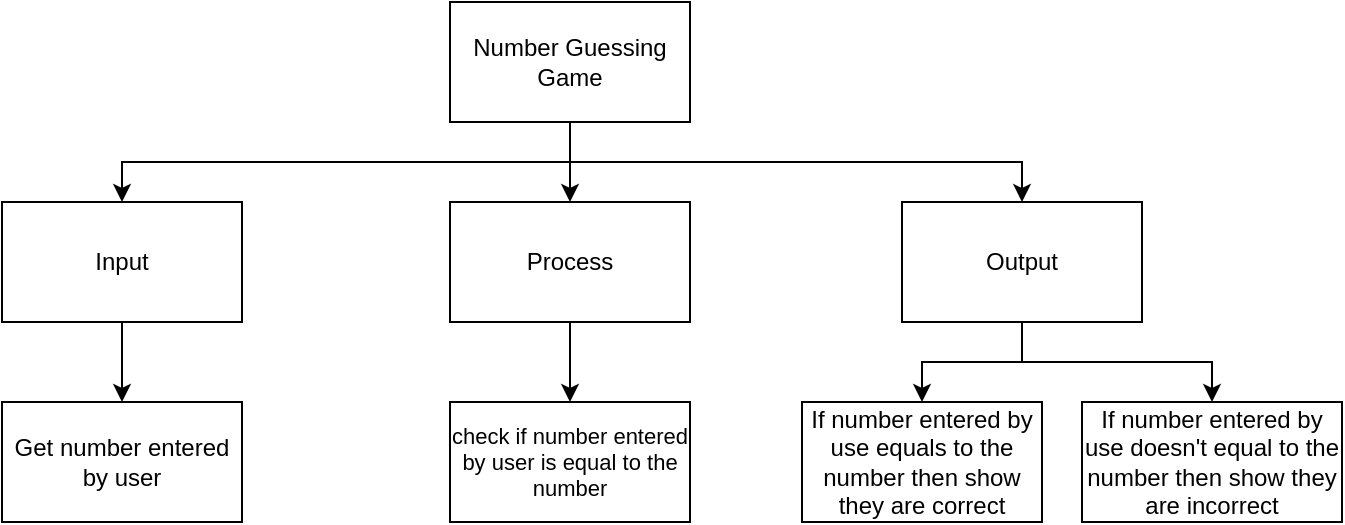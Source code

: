 <mxfile>
    <diagram id="9kbHqE3QFnKJCNtmBCzu" name="Top Down">
        <mxGraphModel dx="690" dy="564" grid="1" gridSize="10" guides="1" tooltips="1" connect="1" arrows="1" fold="1" page="1" pageScale="1" pageWidth="827" pageHeight="1169" math="0" shadow="0">
            <root>
                <mxCell id="0"/>
                <mxCell id="1" parent="0"/>
                <mxCell id="9" style="edgeStyle=orthogonalEdgeStyle;html=1;entryX=0.5;entryY=0;entryDx=0;entryDy=0;rounded=0;" parent="1" source="2" target="4" edge="1">
                    <mxGeometry relative="1" as="geometry"/>
                </mxCell>
                <mxCell id="10" style="edgeStyle=orthogonalEdgeStyle;shape=connector;rounded=0;html=1;entryX=0.5;entryY=0;entryDx=0;entryDy=0;labelBackgroundColor=default;fontFamily=Helvetica;fontSize=11;fontColor=default;endArrow=classic;strokeColor=default;" parent="1" source="2" target="3" edge="1">
                    <mxGeometry relative="1" as="geometry">
                        <Array as="points">
                            <mxPoint x="414" y="200"/>
                            <mxPoint x="190" y="200"/>
                        </Array>
                    </mxGeometry>
                </mxCell>
                <mxCell id="11" style="edgeStyle=orthogonalEdgeStyle;shape=connector;rounded=0;html=1;entryX=0.5;entryY=0;entryDx=0;entryDy=0;labelBackgroundColor=default;fontFamily=Helvetica;fontSize=11;fontColor=default;endArrow=classic;strokeColor=default;" parent="1" source="2" target="5" edge="1">
                    <mxGeometry relative="1" as="geometry">
                        <Array as="points">
                            <mxPoint x="414" y="200"/>
                            <mxPoint x="640" y="200"/>
                        </Array>
                    </mxGeometry>
                </mxCell>
                <mxCell id="2" value="Number Guessing Game" style="rounded=0;whiteSpace=wrap;html=1;" parent="1" vertex="1">
                    <mxGeometry x="354" y="120" width="120" height="60" as="geometry"/>
                </mxCell>
                <mxCell id="14" style="edgeStyle=orthogonalEdgeStyle;shape=connector;rounded=0;html=1;entryX=0.5;entryY=0;entryDx=0;entryDy=0;labelBackgroundColor=default;fontFamily=Helvetica;fontSize=11;fontColor=default;endArrow=classic;strokeColor=default;" parent="1" source="3" target="6" edge="1">
                    <mxGeometry relative="1" as="geometry"/>
                </mxCell>
                <mxCell id="3" value="Input" style="rounded=0;whiteSpace=wrap;html=1;" parent="1" vertex="1">
                    <mxGeometry x="130" y="220" width="120" height="60" as="geometry"/>
                </mxCell>
                <mxCell id="18" style="edgeStyle=orthogonalEdgeStyle;html=1;entryX=0.5;entryY=0;entryDx=0;entryDy=0;rounded=0;" edge="1" parent="1" source="4" target="16">
                    <mxGeometry relative="1" as="geometry"/>
                </mxCell>
                <mxCell id="4" value="Process" style="rounded=0;whiteSpace=wrap;html=1;" parent="1" vertex="1">
                    <mxGeometry x="354" y="220" width="120" height="60" as="geometry"/>
                </mxCell>
                <mxCell id="21" style="edgeStyle=orthogonalEdgeStyle;html=1;entryX=0.5;entryY=0;entryDx=0;entryDy=0;rounded=0;" edge="1" parent="1" source="5" target="8">
                    <mxGeometry relative="1" as="geometry"/>
                </mxCell>
                <mxCell id="22" style="edgeStyle=orthogonalEdgeStyle;html=1;entryX=0.5;entryY=0;entryDx=0;entryDy=0;rounded=0;" edge="1" parent="1" source="5" target="20">
                    <mxGeometry relative="1" as="geometry"/>
                </mxCell>
                <mxCell id="5" value="Output" style="rounded=0;whiteSpace=wrap;html=1;" parent="1" vertex="1">
                    <mxGeometry x="580" y="220" width="120" height="60" as="geometry"/>
                </mxCell>
                <mxCell id="6" value="Get number entered by user" style="rounded=0;whiteSpace=wrap;html=1;" parent="1" vertex="1">
                    <mxGeometry x="130" y="320" width="120" height="60" as="geometry"/>
                </mxCell>
                <mxCell id="8" value="If number entered by use equals to the number then show they are correct" style="rounded=0;whiteSpace=wrap;html=1;" parent="1" vertex="1">
                    <mxGeometry x="530" y="320" width="120" height="60" as="geometry"/>
                </mxCell>
                <mxCell id="16" value="check if number entered by user is equal to the number" style="rounded=0;whiteSpace=wrap;html=1;fontFamily=Helvetica;fontSize=11;fontColor=default;" parent="1" vertex="1">
                    <mxGeometry x="354" y="320" width="120" height="60" as="geometry"/>
                </mxCell>
                <mxCell id="20" value="If number entered by use doesn't equal to the number then show they are incorrect" style="rounded=0;whiteSpace=wrap;html=1;" vertex="1" parent="1">
                    <mxGeometry x="670" y="320" width="130" height="60" as="geometry"/>
                </mxCell>
            </root>
        </mxGraphModel>
    </diagram>
</mxfile>